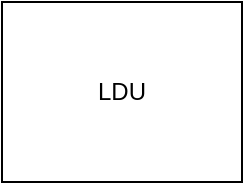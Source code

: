 <mxfile version="22.1.16" type="github">
  <diagram name="第 1 页" id="w-JExgrKG9YkEXEbiBBs">
    <mxGraphModel dx="471" dy="258" grid="1" gridSize="10" guides="1" tooltips="1" connect="1" arrows="1" fold="1" page="1" pageScale="1" pageWidth="827" pageHeight="1169" math="0" shadow="0">
      <root>
        <mxCell id="0" />
        <mxCell id="1" parent="0" />
        <mxCell id="Yyh0PvnHr8QuuH1v4a5W-1" value="LDU" style="rounded=0;whiteSpace=wrap;html=1;" vertex="1" parent="1">
          <mxGeometry x="250" y="370" width="120" height="90" as="geometry" />
        </mxCell>
      </root>
    </mxGraphModel>
  </diagram>
</mxfile>
